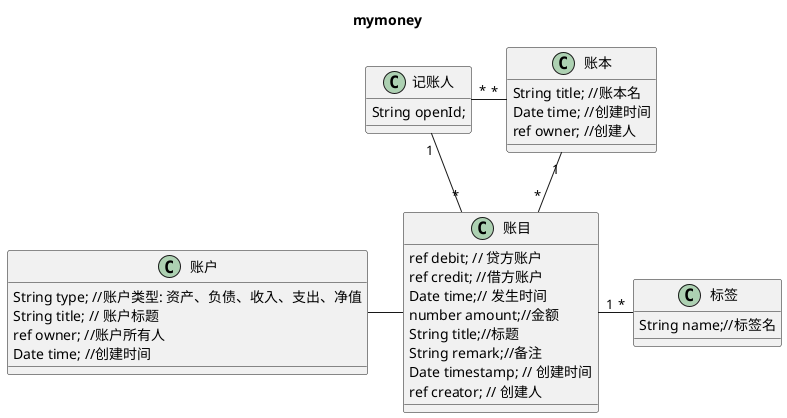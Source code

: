 @startuml
title mymoney

class "账本" as account_book {
    String title; //账本名
    Date time; //创建时间
    ref owner; //创建人
}

class "账目" as account_item {
    ref debit; // 贷方账户
    ref credit; //借方账户
    Date time;// 发生时间
    number amount;//金额
    String title;//标题
    String remark;//备注
    Date timestamp; // 创建时间
    ref creator; // 创建人
}

class "标签" as tag {
    String name;//标签名
}

class "记账人" as recorder {
    String openId;
} 

class "账户" as account {
    String type; //账户类型: 资产、负债、收入、支出、净值
    String title; // 账户标题
    ref owner; //账户所有人
    Date time; //创建时间
}

account_book "1" -- "*" account_item
recorder "*" - "*" account_book
recorder "1" - "*" account_item
account_item "1" - "*" tag
account - account_item
@enduml